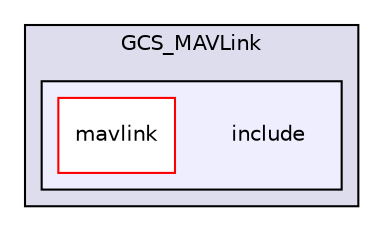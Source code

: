 digraph "libraries/GCS_MAVLink/include" {
  compound=true
  node [ fontsize="10", fontname="Helvetica"];
  edge [ labelfontsize="10", labelfontname="Helvetica"];
  subgraph clusterdir_be870cb78c6e1bc08f9e4388e1828b4d {
    graph [ bgcolor="#ddddee", pencolor="black", label="GCS_MAVLink" fontname="Helvetica", fontsize="10", URL="dir_be870cb78c6e1bc08f9e4388e1828b4d.html"]
  subgraph clusterdir_c81f1383b11af3af0a1f9cecceb76475 {
    graph [ bgcolor="#eeeeff", pencolor="black", label="" URL="dir_c81f1383b11af3af0a1f9cecceb76475.html"];
    dir_c81f1383b11af3af0a1f9cecceb76475 [shape=plaintext label="include"];
    dir_cc84fd29c175fa24a5d5ecd8f2aac653 [shape=box label="mavlink" color="red" fillcolor="white" style="filled" URL="dir_cc84fd29c175fa24a5d5ecd8f2aac653.html"];
  }
  }
}
